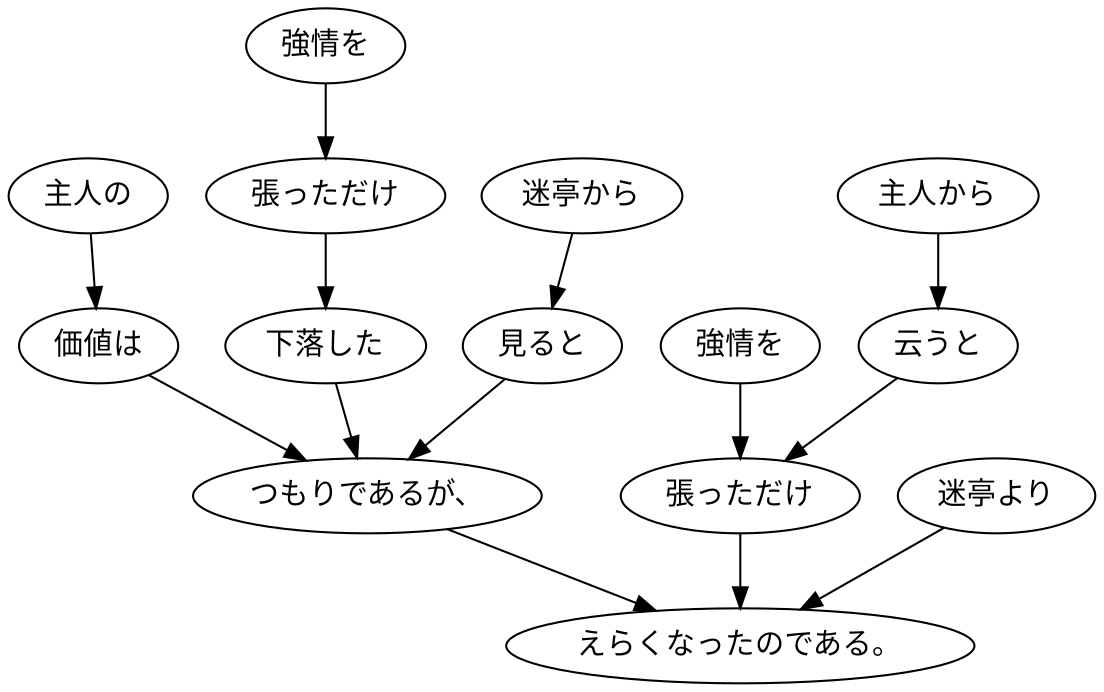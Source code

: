 digraph graph6284 {
	node0 [label="迷亭から"];
	node1 [label="見ると"];
	node2 [label="主人の"];
	node3 [label="価値は"];
	node4 [label="強情を"];
	node5 [label="張っただけ"];
	node6 [label="下落した"];
	node7 [label="つもりであるが、"];
	node8 [label="主人から"];
	node9 [label="云うと"];
	node10 [label="強情を"];
	node11 [label="張っただけ"];
	node12 [label="迷亭より"];
	node13 [label="えらくなったのである。"];
	node0 -> node1;
	node1 -> node7;
	node2 -> node3;
	node3 -> node7;
	node4 -> node5;
	node5 -> node6;
	node6 -> node7;
	node7 -> node13;
	node8 -> node9;
	node9 -> node11;
	node10 -> node11;
	node11 -> node13;
	node12 -> node13;
}
